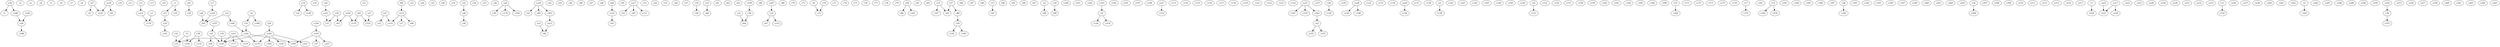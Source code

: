 strict digraph  {
c1;
c2;
c3;
c4;
c5;
c6;
c7;
c8;
c9;
c10;
c11;
c12;
c13;
c14;
c15;
c16;
c17;
c18;
c19;
c20;
c21;
c22;
c23;
c24;
c25;
c26;
c27;
c28;
c29;
c30;
c31;
c32;
c33;
c34;
c35;
c36;
c37;
c38;
c39;
c40;
c41;
c42;
c43;
c44;
c45;
c46;
c47;
c48;
c49;
c50;
c51;
c52;
c53;
c54;
c55;
c56;
c57;
c58;
c59;
c60;
c61;
c62;
c63;
c64;
c65;
c66;
c67;
c68;
c69;
c70;
c71;
c72;
c73;
c74;
c75;
c76;
c77;
c78;
c79;
c80;
c81;
c82;
c83;
c84;
c85;
c86;
c87;
c88;
c89;
c90;
c91;
c92;
c93;
c94;
c95;
c96;
c97;
c98;
c99;
c100;
c101;
c102;
c103;
c104;
c105;
c106;
c107;
c108;
c109;
c110;
c111;
c112;
c113;
c114;
c115;
c116;
c117;
c118;
c119;
c120;
c121;
c122;
c123;
c124;
c125;
c126;
c127;
c128;
c129;
c130;
c131;
c132;
c133;
c134;
c135;
c136;
c137;
c138;
c139;
c140;
c141;
c142;
c143;
c144;
c145;
c146;
c147;
c148;
c149;
c150;
c151;
c152;
c153;
c154;
c155;
c156;
c157;
c158;
c159;
c160;
c161;
c162;
c163;
c164;
c165;
c166;
c167;
c168;
c169;
c170;
c171;
c172;
c173;
c174;
c175;
c176;
c177;
c178;
c179;
c180;
c181;
c182;
c183;
c184;
c185;
c186;
c187;
c188;
c189;
c190;
c191;
c192;
c193;
c194;
c195;
c196;
c197;
c198;
c199;
c200;
c201;
c202;
c203;
c204;
c205;
c206;
c207;
c208;
c209;
c210;
c211;
c212;
c213;
c214;
c215;
c216;
c217;
c218;
c219;
c220;
c221;
c222;
c223;
c224;
c225;
c226;
c227;
c228;
c229;
c230;
c231;
c232;
c233;
c234;
c235;
c236;
c237;
c238;
c239;
c240;
c241;
c242;
c243;
c244;
c245;
c246;
c247;
c248;
c249;
c250;
c251;
c252;
c253;
c254;
c255;
c256;
c257;
c258;
c259;
c260;
c261;
c262;
c263;
c264;
c265;
v1;
v2;
v3;
v4;
v5;
v6;
v7;
v8;
v9;
v10;
v11;
v12;
v13;
v14;
v15;
v16;
v17;
v18;
v19;
v20;
v21;
v22;
v23;
v24;
v25;
v26;
v27;
v28;
v29;
v30;
v31;
v32;
v33;
v34;
v35;
v36;
v37;
v38;
v39;
v40;
v41;
v42;
co1;
co2;
co3;
co4;
co5;
co6;
co7;
co8;
co9;
co10;
co11;
co12;
co13;
co14;
co15;
co16;
co17;
co18;
co19;
co20;
co21;
co22;
co23;
co24;
co25;
co26;
co27;
co28;
co29;
c12 -> co14  [weight=1];
c15 -> v24  [weight=1];
c17 -> co18  [weight=1];
c20 -> co21  [weight=1];
c26 -> co26  [weight=1];
c32 -> co8  [weight=1];
c49 -> co22  [weight=1];
c51 -> co24  [weight=1];
c69 -> co13  [weight=1];
c88 -> v20  [weight=1];
c103 -> v9  [weight=1];
c106 -> co24  [weight=1];
c109 -> v38  [weight=1];
c156 -> co9  [weight=1];
c180 -> co9  [weight=1];
c203 -> co12  [weight=1];
c226 -> co10  [weight=1];
c247 -> v22  [weight=1];
c254 -> v30  [weight=1];
c255 -> v25  [weight=1];
c262 -> co2  [weight=1];
v1 -> c59  [weight=1];
v1 -> c15  [weight=1];
v2 -> c243  [weight=1];
v3 -> c178  [weight=1];
v4 -> c98  [weight=1];
v5 -> c33  [weight=1];
v5 -> c259  [weight=1];
v6 -> c189  [weight=1];
v6 -> c51  [weight=1];
v7 -> c220  [weight=1];
v8 -> c72  [weight=1];
v9 -> c214  [weight=1];
v9 -> c126  [weight=1];
v10 -> c72  [weight=1];
v11 -> c234  [weight=1];
v12 -> c182  [weight=1];
v12 -> c218  [weight=1];
v13 -> c93  [weight=1];
v14 -> c18  [weight=1];
v14 -> c146  [weight=1];
v15 -> c83  [weight=1];
v15 -> c147  [weight=1];
v16 -> c45  [weight=1];
v16 -> c31  [weight=1];
v17 -> c179  [weight=1];
v18 -> c58  [weight=1];
v19 -> c120  [weight=1];
v20 -> c160  [weight=1];
v20 -> c140  [weight=1];
v21 -> c22  [weight=1];
v21 -> c153  [weight=1];
v22 -> c212  [weight=1];
v22 -> c67  [weight=1];
v23 -> c60  [weight=1];
v24 -> c141  [weight=1];
v25 -> c120  [weight=1];
v25 -> c28  [weight=1];
v26 -> c128  [weight=1];
v27 -> c235  [weight=1];
v27 -> c9  [weight=1];
v28 -> c190  [weight=1];
v29 -> c99  [weight=1];
v30 -> c252  [weight=1];
v31 -> c64  [weight=1];
v32 -> c33  [weight=1];
v33 -> c106  [weight=1];
v33 -> c65  [weight=1];
v34 -> c206  [weight=1];
v35 -> c169  [weight=1];
v36 -> c131  [weight=1];
v36 -> c259  [weight=1];
v37 -> c83  [weight=1];
v37 -> c88  [weight=1];
v38 -> c64  [weight=1];
v39 -> c180  [weight=1];
v39 -> c1  [weight=1];
v40 -> c161  [weight=1];
v40 -> c80  [weight=1];
v41 -> c16  [weight=1];
v42 -> c135  [weight=1];
v42 -> c225  [weight=1];
co1 -> c139  [weight=1];
co2 -> c125  [weight=1];
co2 -> c155  [weight=1];
co3 -> c40  [weight=1];
co4 -> c39  [weight=1];
co4 -> c174  [weight=1];
co4 -> c194  [weight=1];
co5 -> c151  [weight=1];
co6 -> c65  [weight=1];
co7 -> c225  [weight=1];
co8 -> c36  [weight=1];
co9 -> c188  [weight=1];
co10 -> c37  [weight=1];
co10 -> c198  [weight=1];
co10 -> c227  [weight=1];
co11 -> c239  [weight=1];
co11 -> c221  [weight=1];
co12 -> c40  [weight=1];
co13 -> c153  [weight=1];
co13 -> c86  [weight=1];
co13 -> c27  [weight=1];
co14 -> c178  [weight=1];
co15 -> c219  [weight=1];
co15 -> c262  [weight=1];
co15 -> c167  [weight=1];
co16 -> c41  [weight=1];
co16 -> c89  [weight=1];
co16 -> c203  [weight=1];
co17 -> c52  [weight=1];
co17 -> c85  [weight=1];
co17 -> c111  [weight=1];
co18 -> c65  [weight=1];
co19 -> c235  [weight=1];
co19 -> c91  [weight=1];
co20 -> c136  [weight=1];
co21 -> c31  [weight=1];
co22 -> c92  [weight=1];
co23 -> c177  [weight=1];
co23 -> c120  [weight=1];
co23 -> c110  [weight=1];
co24 -> c198  [weight=1];
co24 -> c170  [weight=1];
co24 -> c33  [weight=1];
co25 -> c221  [weight=1];
co26 -> c120  [weight=1];
co26 -> c202  [weight=1];
co26 -> c224  [weight=1];
co26 -> c251  [weight=1];
co26 -> c170  [weight=1];
co27 -> c112  [weight=1];
co28 -> c130  [weight=1];
co28 -> c196  [weight=1];
co29 -> c135  [weight=1];
co29 -> c45  [weight=1];
}
